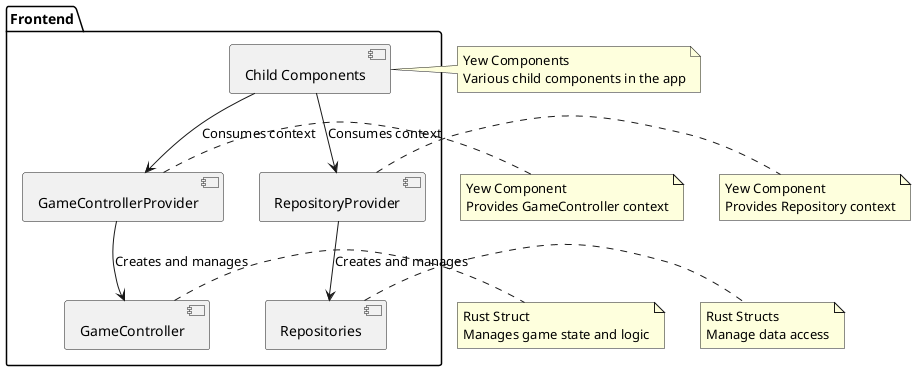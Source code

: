 @startuml
package "Frontend" {
  [GameControllerProvider] as GCP
  [RepositoryProvider] as RP
  [GameController] as GC
  [Repositories] as R
  [Child Components] as CC
}

GCP --> GC : Creates and manages
RP --> R : Creates and manages
CC --> GCP : Consumes context
CC --> RP : Consumes context

note right of GCP
  Yew Component
  Provides GameController context
end note

note right of RP
  Yew Component
  Provides Repository context
end note

note right of GC
  Rust Struct
  Manages game state and logic
end note

note right of R
  Rust Structs
  Manage data access
end note

note right of CC
  Yew Components
  Various child components in the app
end note
@enduml
